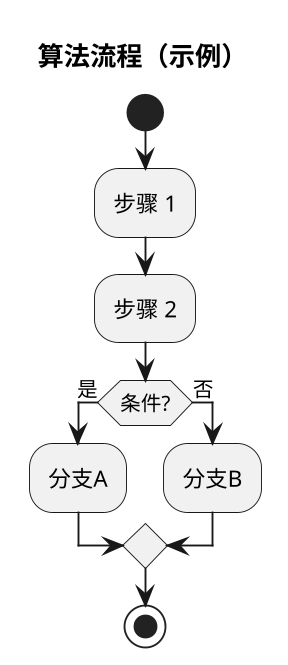 @startuml
title 算法流程（示例）
skinparam dpi 180
skinparam shadowing false

' NOTE: 必须展示入口、关键分支/循环、边界条件处理（退化/数值鲁棒性）、
'       终止条件与复杂度影响；若相关，标注 orient2d/incircle 等谓词的调用点。

start
:步骤 1;
:步骤 2;
if (条件?) then (是)
  :分支A;
else (否)
  :分支B;
endif
stop
@enduml
